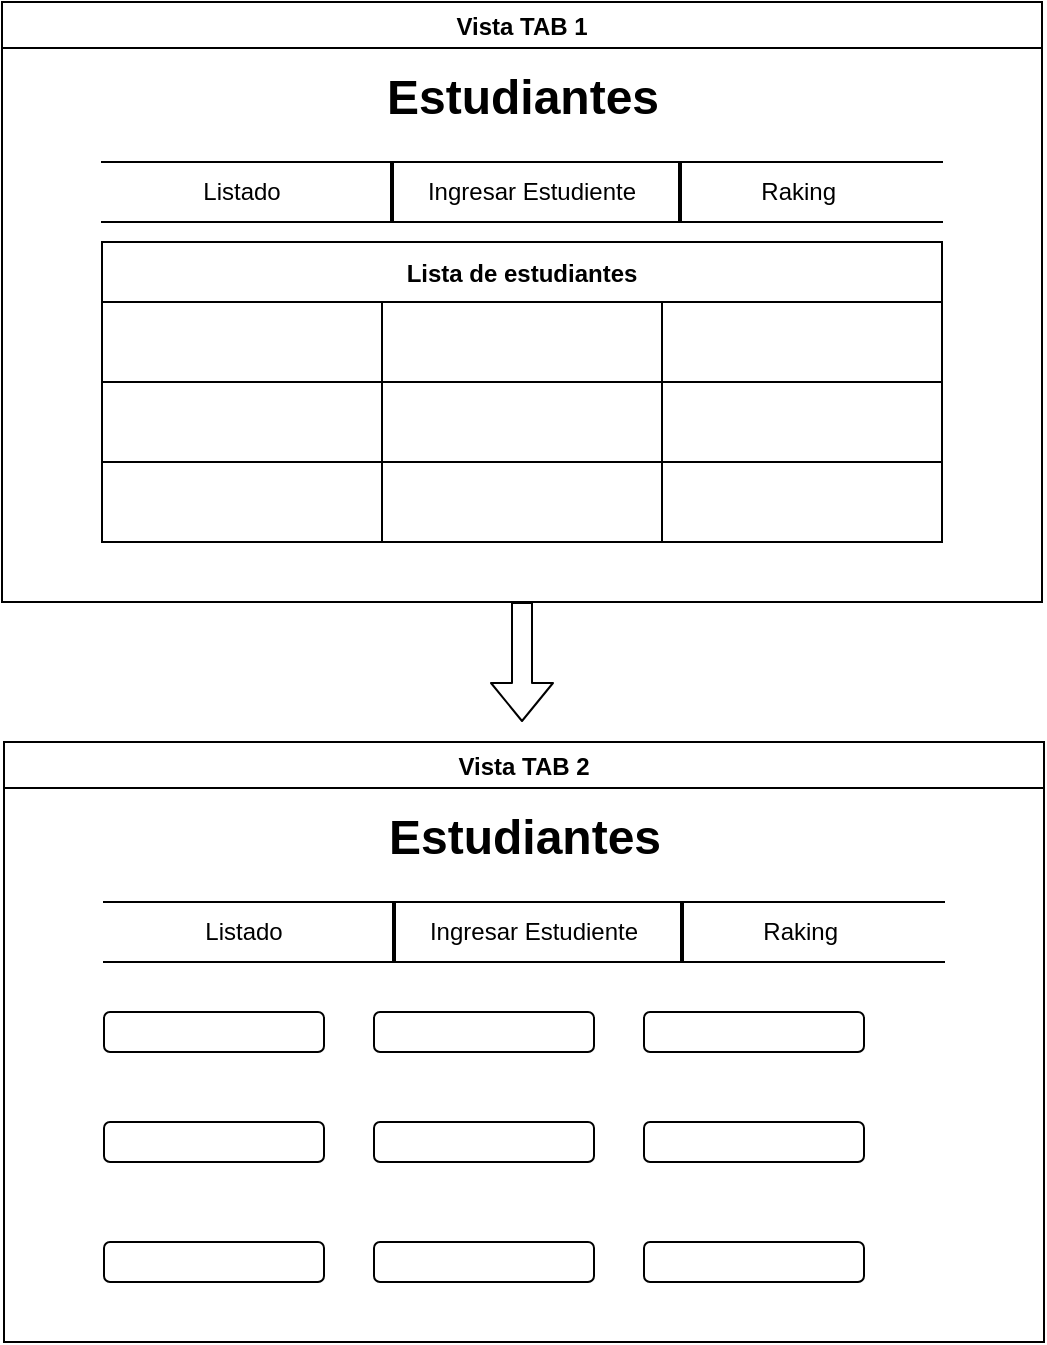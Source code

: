 <mxfile>
    <diagram id="dO-O-vfFao_hHvF1prny" name="Página-1">
        <mxGraphModel dx="950" dy="379" grid="1" gridSize="10" guides="1" tooltips="1" connect="1" arrows="1" fold="1" page="1" pageScale="1" pageWidth="827" pageHeight="1169" math="0" shadow="0">
            <root>
                <mxCell id="0"/>
                <mxCell id="1" parent="0"/>
                <mxCell id="2" value="Vista TAB 1" style="swimlane;" vertex="1" parent="1">
                    <mxGeometry x="70" y="60" width="520" height="300" as="geometry">
                        <mxRectangle x="210" y="100" width="100" height="30" as="alternateBounds"/>
                    </mxGeometry>
                </mxCell>
                <mxCell id="3" value="Lista de estudiantes" style="shape=table;startSize=30;container=1;collapsible=0;childLayout=tableLayout;fontStyle=1;align=center;" vertex="1" parent="2">
                    <mxGeometry x="50" y="120" width="420" height="150" as="geometry"/>
                </mxCell>
                <mxCell id="4" value="" style="shape=tableRow;horizontal=0;startSize=0;swimlaneHead=0;swimlaneBody=0;top=0;left=0;bottom=0;right=0;collapsible=0;dropTarget=0;fillColor=none;points=[[0,0.5],[1,0.5]];portConstraint=eastwest;" vertex="1" parent="3">
                    <mxGeometry y="30" width="420" height="40" as="geometry"/>
                </mxCell>
                <mxCell id="5" value="" style="shape=partialRectangle;html=1;whiteSpace=wrap;connectable=0;fillColor=none;top=0;left=0;bottom=0;right=0;overflow=hidden;" vertex="1" parent="4">
                    <mxGeometry width="140" height="40" as="geometry">
                        <mxRectangle width="140" height="40" as="alternateBounds"/>
                    </mxGeometry>
                </mxCell>
                <mxCell id="6" value="" style="shape=partialRectangle;html=1;whiteSpace=wrap;connectable=0;fillColor=none;top=0;left=0;bottom=0;right=0;overflow=hidden;" vertex="1" parent="4">
                    <mxGeometry x="140" width="140" height="40" as="geometry">
                        <mxRectangle width="140" height="40" as="alternateBounds"/>
                    </mxGeometry>
                </mxCell>
                <mxCell id="7" value="" style="shape=partialRectangle;html=1;whiteSpace=wrap;connectable=0;fillColor=none;top=0;left=0;bottom=0;right=0;overflow=hidden;" vertex="1" parent="4">
                    <mxGeometry x="280" width="140" height="40" as="geometry">
                        <mxRectangle width="140" height="40" as="alternateBounds"/>
                    </mxGeometry>
                </mxCell>
                <mxCell id="8" value="" style="shape=tableRow;horizontal=0;startSize=0;swimlaneHead=0;swimlaneBody=0;top=0;left=0;bottom=0;right=0;collapsible=0;dropTarget=0;fillColor=none;points=[[0,0.5],[1,0.5]];portConstraint=eastwest;" vertex="1" parent="3">
                    <mxGeometry y="70" width="420" height="40" as="geometry"/>
                </mxCell>
                <mxCell id="9" value="" style="shape=partialRectangle;html=1;whiteSpace=wrap;connectable=0;fillColor=none;top=0;left=0;bottom=0;right=0;overflow=hidden;" vertex="1" parent="8">
                    <mxGeometry width="140" height="40" as="geometry">
                        <mxRectangle width="140" height="40" as="alternateBounds"/>
                    </mxGeometry>
                </mxCell>
                <mxCell id="10" value="" style="shape=partialRectangle;html=1;whiteSpace=wrap;connectable=0;fillColor=none;top=0;left=0;bottom=0;right=0;overflow=hidden;" vertex="1" parent="8">
                    <mxGeometry x="140" width="140" height="40" as="geometry">
                        <mxRectangle width="140" height="40" as="alternateBounds"/>
                    </mxGeometry>
                </mxCell>
                <mxCell id="11" value="" style="shape=partialRectangle;html=1;whiteSpace=wrap;connectable=0;fillColor=none;top=0;left=0;bottom=0;right=0;overflow=hidden;" vertex="1" parent="8">
                    <mxGeometry x="280" width="140" height="40" as="geometry">
                        <mxRectangle width="140" height="40" as="alternateBounds"/>
                    </mxGeometry>
                </mxCell>
                <mxCell id="12" value="" style="shape=tableRow;horizontal=0;startSize=0;swimlaneHead=0;swimlaneBody=0;top=0;left=0;bottom=0;right=0;collapsible=0;dropTarget=0;fillColor=none;points=[[0,0.5],[1,0.5]];portConstraint=eastwest;" vertex="1" parent="3">
                    <mxGeometry y="110" width="420" height="40" as="geometry"/>
                </mxCell>
                <mxCell id="13" value="" style="shape=partialRectangle;html=1;whiteSpace=wrap;connectable=0;fillColor=none;top=0;left=0;bottom=0;right=0;overflow=hidden;" vertex="1" parent="12">
                    <mxGeometry width="140" height="40" as="geometry">
                        <mxRectangle width="140" height="40" as="alternateBounds"/>
                    </mxGeometry>
                </mxCell>
                <mxCell id="14" value="" style="shape=partialRectangle;html=1;whiteSpace=wrap;connectable=0;fillColor=none;top=0;left=0;bottom=0;right=0;overflow=hidden;" vertex="1" parent="12">
                    <mxGeometry x="140" width="140" height="40" as="geometry">
                        <mxRectangle width="140" height="40" as="alternateBounds"/>
                    </mxGeometry>
                </mxCell>
                <mxCell id="15" value="" style="shape=partialRectangle;html=1;whiteSpace=wrap;connectable=0;fillColor=none;top=0;left=0;bottom=0;right=0;overflow=hidden;" vertex="1" parent="12">
                    <mxGeometry x="280" width="140" height="40" as="geometry">
                        <mxRectangle width="140" height="40" as="alternateBounds"/>
                    </mxGeometry>
                </mxCell>
                <mxCell id="16" value="" style="shape=partialRectangle;whiteSpace=wrap;html=1;left=0;right=0;fillColor=none;" vertex="1" parent="2">
                    <mxGeometry x="50" y="80" width="420" height="30" as="geometry"/>
                </mxCell>
                <mxCell id="17" value="" style="line;strokeWidth=2;direction=south;html=1;" vertex="1" parent="2">
                    <mxGeometry x="190" y="80" width="10" height="30" as="geometry"/>
                </mxCell>
                <mxCell id="18" value="" style="line;strokeWidth=2;direction=south;html=1;" vertex="1" parent="2">
                    <mxGeometry x="334" y="80" width="10" height="30" as="geometry"/>
                </mxCell>
                <mxCell id="19" value="Estudiantes" style="text;strokeColor=none;fillColor=none;html=1;fontSize=24;fontStyle=1;verticalAlign=middle;align=center;" vertex="1" parent="2">
                    <mxGeometry x="225" y="30" width="70" height="35" as="geometry"/>
                </mxCell>
                <mxCell id="20" value="Listado&lt;span style=&quot;color: rgba(0, 0, 0, 0); font-family: monospace; font-size: 0px; text-align: start;&quot;&gt;%3CmxGraphModel%3E%3Croot%3E%3CmxCell%20id%3D%220%22%2F%3E%3CmxCell%20id%3D%221%22%20parent%3D%220%22%2F%3E%3CmxCell%20id%3D%222%22%20value%3D%22%22%20style%3D%22line%3BstrokeWidth%3D2%3Bdirection%3Dsouth%3Bhtml%3D1%3B%22%20vertex%3D%221%22%20parent%3D%221%22%3E%3CmxGeometry%20x%3D%22220%22%20y%3D%22120%22%20width%3D%2210%22%20height%3D%2230%22%20as%3D%22geometry%22%2F%3E%3C%2FmxCell%3E%3C%2Froot%3E%3C%2FmxGraphModel%3E&lt;/span&gt;" style="text;html=1;strokeColor=none;fillColor=none;align=center;verticalAlign=middle;whiteSpace=wrap;rounded=0;" vertex="1" parent="2">
                    <mxGeometry x="90" y="80" width="60" height="30" as="geometry"/>
                </mxCell>
                <mxCell id="21" value="Ingresar Estudiente" style="text;html=1;strokeColor=none;fillColor=none;align=center;verticalAlign=middle;whiteSpace=wrap;rounded=0;" vertex="1" parent="2">
                    <mxGeometry x="200" y="80" width="130" height="30" as="geometry"/>
                </mxCell>
                <mxCell id="22" value="Raking&amp;nbsp;" style="text;html=1;strokeColor=none;fillColor=none;align=center;verticalAlign=middle;whiteSpace=wrap;rounded=0;" vertex="1" parent="2">
                    <mxGeometry x="370" y="80" width="60" height="30" as="geometry"/>
                </mxCell>
                <mxCell id="23" value="Vista TAB 2" style="swimlane;" vertex="1" parent="1">
                    <mxGeometry x="71" y="430" width="520" height="300" as="geometry">
                        <mxRectangle x="210" y="100" width="100" height="30" as="alternateBounds"/>
                    </mxGeometry>
                </mxCell>
                <mxCell id="37" value="" style="shape=partialRectangle;whiteSpace=wrap;html=1;left=0;right=0;fillColor=none;" vertex="1" parent="23">
                    <mxGeometry x="50" y="80" width="420" height="30" as="geometry"/>
                </mxCell>
                <mxCell id="38" value="" style="line;strokeWidth=2;direction=south;html=1;" vertex="1" parent="23">
                    <mxGeometry x="190" y="80" width="10" height="30" as="geometry"/>
                </mxCell>
                <mxCell id="39" value="" style="line;strokeWidth=2;direction=south;html=1;" vertex="1" parent="23">
                    <mxGeometry x="334" y="80" width="10" height="30" as="geometry"/>
                </mxCell>
                <mxCell id="40" value="Estudiantes" style="text;strokeColor=none;fillColor=none;html=1;fontSize=24;fontStyle=1;verticalAlign=middle;align=center;" vertex="1" parent="23">
                    <mxGeometry x="225" y="30" width="70" height="35" as="geometry"/>
                </mxCell>
                <mxCell id="41" value="Listado&lt;span style=&quot;color: rgba(0, 0, 0, 0); font-family: monospace; font-size: 0px; text-align: start;&quot;&gt;%3CmxGraphModel%3E%3Croot%3E%3CmxCell%20id%3D%220%22%2F%3E%3CmxCell%20id%3D%221%22%20parent%3D%220%22%2F%3E%3CmxCell%20id%3D%222%22%20value%3D%22%22%20style%3D%22line%3BstrokeWidth%3D2%3Bdirection%3Dsouth%3Bhtml%3D1%3B%22%20vertex%3D%221%22%20parent%3D%221%22%3E%3CmxGeometry%20x%3D%22220%22%20y%3D%22120%22%20width%3D%2210%22%20height%3D%2230%22%20as%3D%22geometry%22%2F%3E%3C%2FmxCell%3E%3C%2Froot%3E%3C%2FmxGraphModel%3E&lt;/span&gt;" style="text;html=1;strokeColor=none;fillColor=none;align=center;verticalAlign=middle;whiteSpace=wrap;rounded=0;" vertex="1" parent="23">
                    <mxGeometry x="90" y="80" width="60" height="30" as="geometry"/>
                </mxCell>
                <mxCell id="42" value="Ingresar Estudiente" style="text;html=1;strokeColor=none;fillColor=none;align=center;verticalAlign=middle;whiteSpace=wrap;rounded=0;" vertex="1" parent="23">
                    <mxGeometry x="200" y="80" width="130" height="30" as="geometry"/>
                </mxCell>
                <mxCell id="43" value="Raking&amp;nbsp;" style="text;html=1;strokeColor=none;fillColor=none;align=center;verticalAlign=middle;whiteSpace=wrap;rounded=0;" vertex="1" parent="23">
                    <mxGeometry x="370" y="80" width="60" height="30" as="geometry"/>
                </mxCell>
                <mxCell id="45" value="" style="rounded=1;whiteSpace=wrap;html=1;fontSize=12;" vertex="1" parent="23">
                    <mxGeometry x="50" y="135" width="110" height="20" as="geometry"/>
                </mxCell>
                <mxCell id="67" value="" style="rounded=1;whiteSpace=wrap;html=1;fontSize=12;" vertex="1" parent="23">
                    <mxGeometry x="185" y="135" width="110" height="20" as="geometry"/>
                </mxCell>
                <mxCell id="68" value="" style="rounded=1;whiteSpace=wrap;html=1;fontSize=12;" vertex="1" parent="23">
                    <mxGeometry x="320" y="135" width="110" height="20" as="geometry"/>
                </mxCell>
                <mxCell id="69" value="" style="rounded=1;whiteSpace=wrap;html=1;fontSize=12;" vertex="1" parent="23">
                    <mxGeometry x="50" y="190" width="110" height="20" as="geometry"/>
                </mxCell>
                <mxCell id="70" value="" style="rounded=1;whiteSpace=wrap;html=1;fontSize=12;" vertex="1" parent="23">
                    <mxGeometry x="185" y="190" width="110" height="20" as="geometry"/>
                </mxCell>
                <mxCell id="71" value="" style="rounded=1;whiteSpace=wrap;html=1;fontSize=12;" vertex="1" parent="23">
                    <mxGeometry x="320" y="190" width="110" height="20" as="geometry"/>
                </mxCell>
                <mxCell id="72" value="" style="rounded=1;whiteSpace=wrap;html=1;fontSize=12;" vertex="1" parent="23">
                    <mxGeometry x="50" y="250" width="110" height="20" as="geometry"/>
                </mxCell>
                <mxCell id="73" value="" style="rounded=1;whiteSpace=wrap;html=1;fontSize=12;" vertex="1" parent="23">
                    <mxGeometry x="185" y="250" width="110" height="20" as="geometry"/>
                </mxCell>
                <mxCell id="74" value="" style="rounded=1;whiteSpace=wrap;html=1;fontSize=12;" vertex="1" parent="23">
                    <mxGeometry x="320" y="250" width="110" height="20" as="geometry"/>
                </mxCell>
                <mxCell id="44" value="" style="shape=flexArrow;endArrow=classic;html=1;fontSize=12;exitX=0.5;exitY=1;exitDx=0;exitDy=0;" edge="1" parent="1" source="2">
                    <mxGeometry width="50" height="50" relative="1" as="geometry">
                        <mxPoint x="330" y="570" as="sourcePoint"/>
                        <mxPoint x="330" y="420" as="targetPoint"/>
                    </mxGeometry>
                </mxCell>
            </root>
        </mxGraphModel>
    </diagram>
</mxfile>